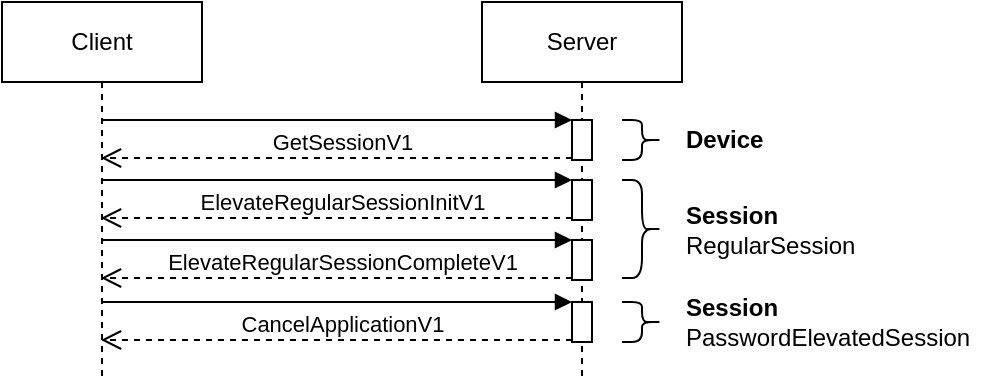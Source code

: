 <mxfile version="13.0.9">
    <diagram id="Sttl8mKHboSlKdve3zSI" name="Page-1">
        <mxGraphModel dx="625" dy="579" grid="1" gridSize="10" guides="1" tooltips="1" connect="1" arrows="1" fold="1" page="1" pageScale="1" pageWidth="827" pageHeight="1169" math="0" shadow="0">
            <root>
                <mxCell id="0"/>
                <mxCell id="1" parent="0"/>
                <mxCell id="40" value="Client&lt;br&gt;" style="shape=umlLifeline;perimeter=lifelinePerimeter;whiteSpace=wrap;html=1;container=1;collapsible=0;recursiveResize=0;outlineConnect=0;" parent="1" vertex="1">
                    <mxGeometry x="40" y="40" width="100" height="190" as="geometry"/>
                </mxCell>
                <mxCell id="44" value="Server" style="shape=umlLifeline;perimeter=lifelinePerimeter;whiteSpace=wrap;html=1;container=1;collapsible=0;recursiveResize=0;outlineConnect=0;" parent="1" vertex="1">
                    <mxGeometry x="280" y="40" width="100" height="190" as="geometry"/>
                </mxCell>
                <mxCell id="59" value="" style="html=1;points=[];perimeter=orthogonalPerimeter;" parent="44" vertex="1">
                    <mxGeometry x="45" y="59" width="10" height="20" as="geometry"/>
                </mxCell>
                <mxCell id="81" value="" style="html=1;points=[];perimeter=orthogonalPerimeter;" parent="44" vertex="1">
                    <mxGeometry x="45" y="89" width="10" height="20" as="geometry"/>
                </mxCell>
                <mxCell id="86" value="" style="html=1;points=[];perimeter=orthogonalPerimeter;" parent="44" vertex="1">
                    <mxGeometry x="45" y="119" width="10" height="20" as="geometry"/>
                </mxCell>
                <mxCell id="98" value="" style="html=1;points=[];perimeter=orthogonalPerimeter;" parent="44" vertex="1">
                    <mxGeometry x="45" y="150" width="10" height="20" as="geometry"/>
                </mxCell>
                <mxCell id="57" value="GetSessionV1" style="html=1;verticalAlign=bottom;endArrow=block;entryX=0;entryY=0;" parent="1" target="59" edge="1">
                    <mxGeometry x="0.021" y="-20" relative="1" as="geometry">
                        <mxPoint x="90" y="99" as="sourcePoint"/>
                        <mxPoint as="offset"/>
                    </mxGeometry>
                </mxCell>
                <mxCell id="58" value="" style="html=1;verticalAlign=bottom;endArrow=open;dashed=1;endSize=8;exitX=0;exitY=0.95;" parent="1" source="59" edge="1">
                    <mxGeometry relative="1" as="geometry">
                        <mxPoint x="89.5" y="118" as="targetPoint"/>
                    </mxGeometry>
                </mxCell>
                <mxCell id="75" value="" style="shape=curlyBracket;whiteSpace=wrap;html=1;rounded=1;rotation=-180;" parent="1" vertex="1">
                    <mxGeometry x="350" y="99" width="20" height="20" as="geometry"/>
                </mxCell>
                <mxCell id="76" value="&lt;b&gt;Device&lt;/b&gt;" style="text;html=1;align=left;verticalAlign=middle;resizable=0;points=[];autosize=1;" parent="1" vertex="1">
                    <mxGeometry x="380" y="99" width="50" height="20" as="geometry"/>
                </mxCell>
                <mxCell id="82" value="ElevateRegularSessionInitV1" style="html=1;verticalAlign=bottom;endArrow=block;entryX=0;entryY=0;" parent="1" target="81" edge="1">
                    <mxGeometry x="0.021" y="-20" relative="1" as="geometry">
                        <mxPoint x="90" y="129" as="sourcePoint"/>
                        <mxPoint as="offset"/>
                    </mxGeometry>
                </mxCell>
                <mxCell id="83" value="" style="html=1;verticalAlign=bottom;endArrow=open;dashed=1;endSize=8;exitX=0;exitY=0.95;" parent="1" source="81" edge="1">
                    <mxGeometry relative="1" as="geometry">
                        <mxPoint x="89.5" y="148" as="targetPoint"/>
                    </mxGeometry>
                </mxCell>
                <mxCell id="84" value="" style="shape=curlyBracket;whiteSpace=wrap;html=1;rounded=1;rotation=-180;" parent="1" vertex="1">
                    <mxGeometry x="350" y="129" width="20" height="49" as="geometry"/>
                </mxCell>
                <mxCell id="85" value="&lt;b&gt;Session&lt;/b&gt;&lt;br&gt;RegularSession&lt;br&gt;" style="text;html=1;align=left;verticalAlign=middle;resizable=0;points=[];autosize=1;" parent="1" vertex="1">
                    <mxGeometry x="380" y="138.5" width="100" height="30" as="geometry"/>
                </mxCell>
                <mxCell id="87" value="ElevateRegularSessionCompleteV1" style="html=1;verticalAlign=bottom;endArrow=block;entryX=0;entryY=0;" parent="1" target="86" edge="1">
                    <mxGeometry x="0.021" y="-20" relative="1" as="geometry">
                        <mxPoint x="90" y="159" as="sourcePoint"/>
                        <mxPoint as="offset"/>
                    </mxGeometry>
                </mxCell>
                <mxCell id="88" value="" style="html=1;verticalAlign=bottom;endArrow=open;dashed=1;endSize=8;exitX=0;exitY=0.95;" parent="1" source="86" edge="1">
                    <mxGeometry relative="1" as="geometry">
                        <mxPoint x="89.5" y="178" as="targetPoint"/>
                    </mxGeometry>
                </mxCell>
                <mxCell id="99" value="CancelApplicationV1" style="html=1;verticalAlign=bottom;endArrow=block;entryX=0;entryY=0;" parent="1" target="98" edge="1">
                    <mxGeometry x="0.021" y="-20" relative="1" as="geometry">
                        <mxPoint x="90" y="190" as="sourcePoint"/>
                        <mxPoint as="offset"/>
                    </mxGeometry>
                </mxCell>
                <mxCell id="100" value="" style="html=1;verticalAlign=bottom;endArrow=open;dashed=1;endSize=8;exitX=0;exitY=0.95;" parent="1" source="98" edge="1">
                    <mxGeometry relative="1" as="geometry">
                        <mxPoint x="89.5" y="209" as="targetPoint"/>
                    </mxGeometry>
                </mxCell>
                <mxCell id="101" value="" style="shape=curlyBracket;whiteSpace=wrap;html=1;rounded=1;rotation=-180;" parent="1" vertex="1">
                    <mxGeometry x="350" y="190" width="20" height="20" as="geometry"/>
                </mxCell>
                <mxCell id="102" value="&lt;b&gt;Session&lt;/b&gt;&lt;br&gt;PasswordElevatedSession" style="text;html=1;align=left;verticalAlign=middle;resizable=0;points=[];autosize=1;" parent="1" vertex="1">
                    <mxGeometry x="380" y="185" width="160" height="30" as="geometry"/>
                </mxCell>
            </root>
        </mxGraphModel>
    </diagram>
</mxfile>
